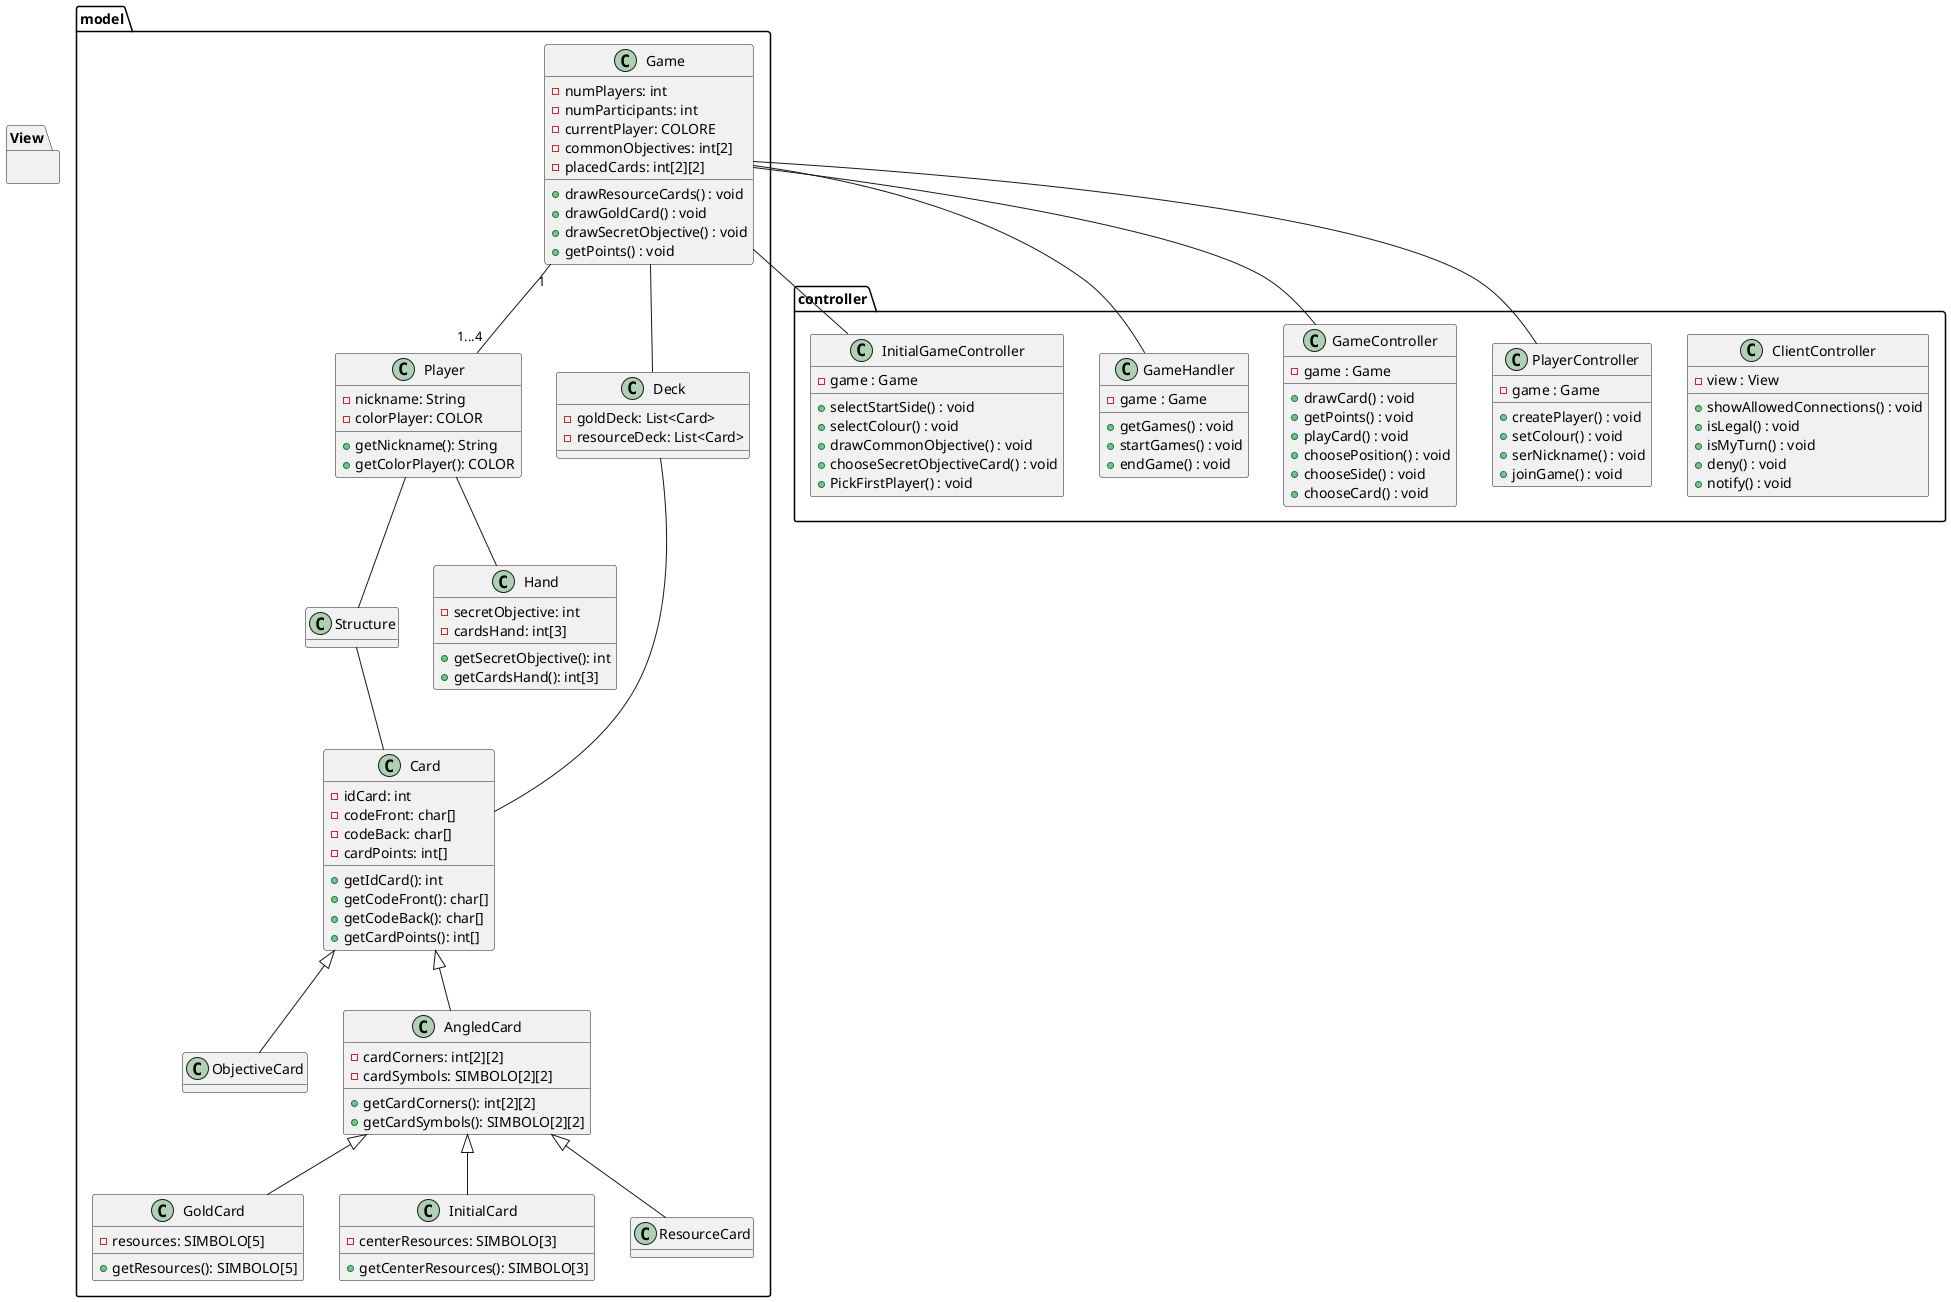 @startuml uml

hide empty fields

'TODO: '
'1. Enumerazione simboli e colori '
'2. frecce di composizione per struttura - carte '
'3. metodi Game '
'4. tutto controller '
'5. come inserire, cosa inserire per la view '
'6. inserire network? '

package model {

    class Game {
        - numPlayers: int
        - numParticipants: int
        '- ?StadioGioco
        - currentPlayer: COLORE
        '?Board con dizionario colore punteggio
        'check sull'istanza array
        - commonObjectives: int[2]
        - placedCards: int[2][2]


        'Initial'
        + drawResourceCards() : void
        + drawGoldCard() : void
        + drawSecretObjective() : void
        'General'
        + getPoints() : void

    }

    class Player {
        - nickname: String
        - colorPlayer: COLOR

        + getNickname(): String
        + getColorPlayer(): COLOR
    }


    class Card {
        'colore lo codifichiam nell'id? o lo salviamo in una var?
        - idCard: int
        - codeFront: char[]
        - codeBack: char[]
        - cardPoints: int[]

        + getIdCard(): int
        + getCodeFront(): char[]
        + getCodeBack(): char[]
        + getCardPoints(): int[]
    }

    class ObjectiveCard extends Card {
        'tipo dell'obiettivo con enum? o codificato?'
        'non chiarissimo come caratterizzare l'obiettivo'
    }

    class AngledCard extends Card {
        - cardCorners: int[2][2]
        'decidere valore di default per corner non presente, corner presente non collegato, Id/puntatore carrta'
        - cardSymbols: SIMBOLO[2][2]

        + getCardCorners(): int[2][2]
        + getCardSymbols(): SIMBOLO[2][2]
    }

    class GoldCard extends AngledCard {
        - resources: SIMBOLO[5]
        'tipo ^ da capire'
        'caratterizzare tipo obiettivo'

        + getResources(): SIMBOLO[5]
    }

    class InitialCard extends AngledCard {
        - centerResources: SIMBOLO[3]
        'tipo da capire'

        + getCenterResources(): SIMBOLO[3]
    }

    class ResourceCard extends AngledCard {}

    class Structure {}

    class Deck {
        'check sul tipo dinamico statico'
        - goldDeck: List<Card>
        - resourceDeck: List<Card>
    }

    class Hand {
        - secretObjective: int
        - cardsHand: int[3]

        + getSecretObjective(): int
        + getCardsHand(): int[3]
    }
}

package controller {

    class ClientController {
        - view : View
        + showAllowedConnections() : void
        + isLegal() : void
        + isMyTurn() : void
        + deny() : void
        + notify() : void
    }

    class PlayerController {
        - game : Game
        + createPlayer() : void
        + setColour() : void
        + serNickname() : void
        + joinGame() : void
    }

    class GameController {
        - game : Game
        + drawCard() : void
        + getPoints() : void
        + playCard() : void
        + choosePosition() : void
        + chooseSide() : void
        + chooseCard() : void
    }

    class GameHandler {
        - game : Game
        + getGames() : void
        + startGames() : void
        + endGame() : void
    }

    class InitialGameController {
        - game : Game
        + selectStartSide() : void
        + selectColour() : void
        + drawCommonObjective() : void
        + chooseSecretObjectiveCard() : void
        + PickFirstPlayer() : void
    }
}


package View {


}



Game -- InitialGameController
Game -- GameController
Game -- GameHandler
Game -- PlayerController
Game "1" -- "1...4" Player
Game -- Deck
Deck -- Card
Player -- Structure
Player -- Hand
Structure -- Card



@enduml